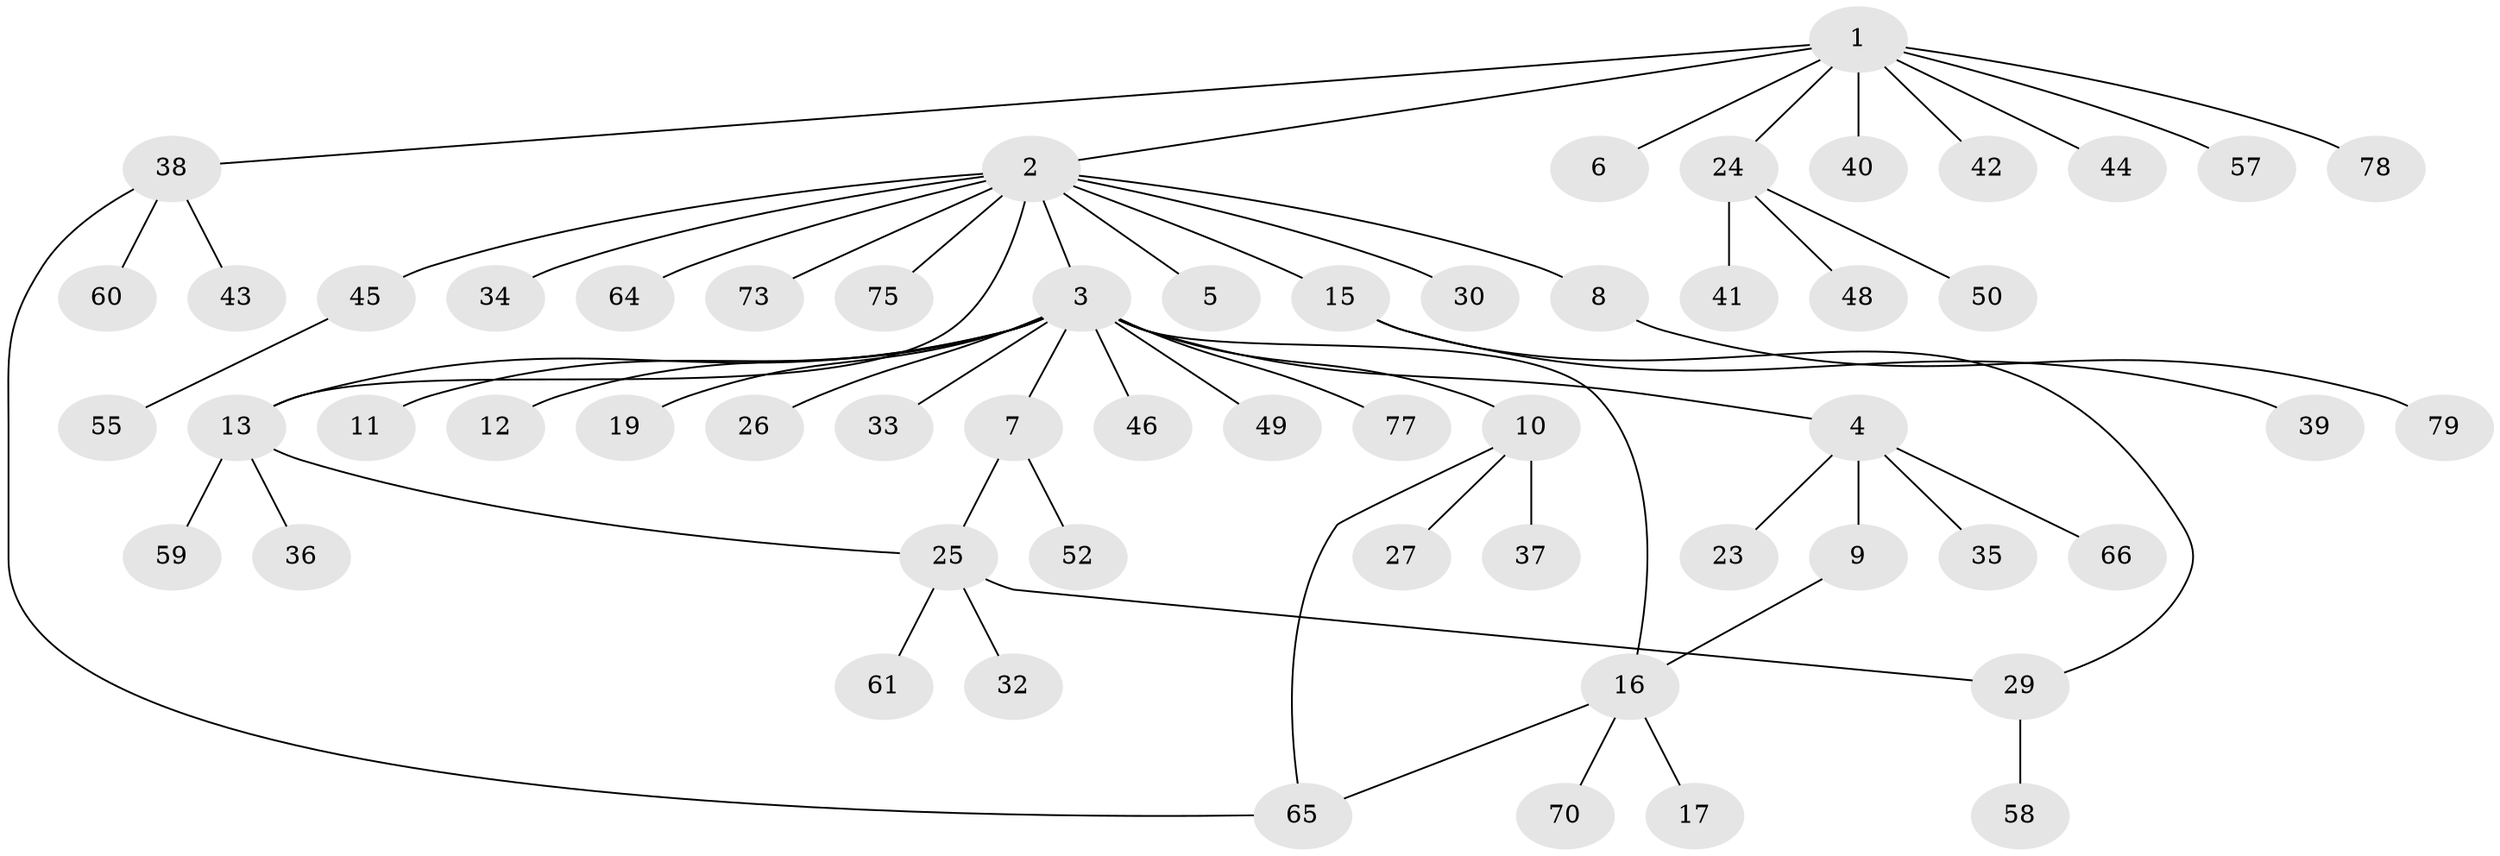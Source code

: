 // original degree distribution, {10: 0.025, 15: 0.0125, 6: 0.025, 1: 0.6375, 4: 0.0375, 2: 0.1625, 5: 0.0625, 3: 0.0375}
// Generated by graph-tools (version 1.1) at 2025/11/02/27/25 16:11:10]
// undirected, 58 vertices, 63 edges
graph export_dot {
graph [start="1"]
  node [color=gray90,style=filled];
  1 [super="+21"];
  2 [super="+28"];
  3 [super="+56"];
  4 [super="+54"];
  5;
  6;
  7 [super="+18"];
  8 [super="+76"];
  9 [super="+67"];
  10 [super="+20"];
  11 [super="+22"];
  12 [super="+69"];
  13 [super="+14"];
  15 [super="+63"];
  16 [super="+31"];
  17;
  19;
  23;
  24 [super="+47"];
  25 [super="+51"];
  26;
  27 [super="+74"];
  29 [super="+53"];
  30;
  32;
  33;
  34;
  35;
  36 [super="+68"];
  37;
  38 [super="+80"];
  39;
  40;
  41 [super="+71"];
  42;
  43;
  44;
  45 [super="+62"];
  46;
  48;
  49;
  50;
  52;
  55;
  57;
  58;
  59;
  60;
  61;
  64;
  65 [super="+72"];
  66;
  70;
  73;
  75;
  77;
  78;
  79;
  1 -- 2;
  1 -- 6;
  1 -- 24;
  1 -- 38;
  1 -- 40;
  1 -- 42;
  1 -- 44;
  1 -- 57;
  1 -- 78;
  2 -- 3;
  2 -- 5;
  2 -- 8;
  2 -- 15;
  2 -- 34;
  2 -- 45;
  2 -- 64;
  2 -- 73;
  2 -- 75;
  2 -- 13;
  2 -- 30;
  3 -- 4;
  3 -- 7;
  3 -- 10;
  3 -- 11;
  3 -- 12;
  3 -- 13;
  3 -- 16;
  3 -- 19;
  3 -- 26;
  3 -- 33;
  3 -- 46;
  3 -- 49;
  3 -- 77;
  4 -- 9;
  4 -- 23;
  4 -- 35;
  4 -- 66;
  7 -- 25;
  7 -- 52;
  8 -- 79;
  9 -- 16;
  10 -- 27;
  10 -- 37;
  10 -- 65;
  13 -- 25;
  13 -- 36;
  13 -- 59;
  15 -- 29;
  15 -- 39;
  16 -- 17;
  16 -- 70;
  16 -- 65;
  24 -- 41;
  24 -- 48;
  24 -- 50;
  25 -- 29;
  25 -- 32;
  25 -- 61;
  29 -- 58;
  38 -- 43;
  38 -- 60;
  38 -- 65;
  45 -- 55;
}
